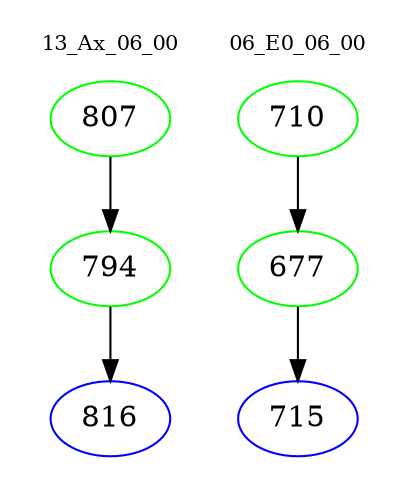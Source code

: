 digraph{
subgraph cluster_0 {
color = white
label = "13_Ax_06_00";
fontsize=10;
T0_807 [label="807", color="green"]
T0_807 -> T0_794 [color="black"]
T0_794 [label="794", color="green"]
T0_794 -> T0_816 [color="black"]
T0_816 [label="816", color="blue"]
}
subgraph cluster_1 {
color = white
label = "06_E0_06_00";
fontsize=10;
T1_710 [label="710", color="green"]
T1_710 -> T1_677 [color="black"]
T1_677 [label="677", color="green"]
T1_677 -> T1_715 [color="black"]
T1_715 [label="715", color="blue"]
}
}
